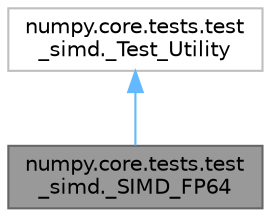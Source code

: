 digraph "numpy.core.tests.test_simd._SIMD_FP64"
{
 // LATEX_PDF_SIZE
  bgcolor="transparent";
  edge [fontname=Helvetica,fontsize=10,labelfontname=Helvetica,labelfontsize=10];
  node [fontname=Helvetica,fontsize=10,shape=box,height=0.2,width=0.4];
  Node1 [id="Node000001",label="numpy.core.tests.test\l_simd._SIMD_FP64",height=0.2,width=0.4,color="gray40", fillcolor="grey60", style="filled", fontcolor="black",tooltip=" "];
  Node2 -> Node1 [id="edge1_Node000001_Node000002",dir="back",color="steelblue1",style="solid",tooltip=" "];
  Node2 [id="Node000002",label="numpy.core.tests.test\l_simd._Test_Utility",height=0.2,width=0.4,color="grey75", fillcolor="white", style="filled",URL="$d2/d5c/classnumpy_1_1core_1_1tests_1_1test__simd_1_1__Test__Utility.html",tooltip=" "];
}
